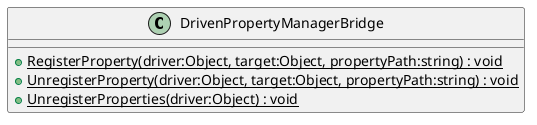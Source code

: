 @startuml
class DrivenPropertyManagerBridge {
    + {static} RegisterProperty(driver:Object, target:Object, propertyPath:string) : void
    + {static} UnregisterProperty(driver:Object, target:Object, propertyPath:string) : void
    + {static} UnregisterProperties(driver:Object) : void
}
@enduml
